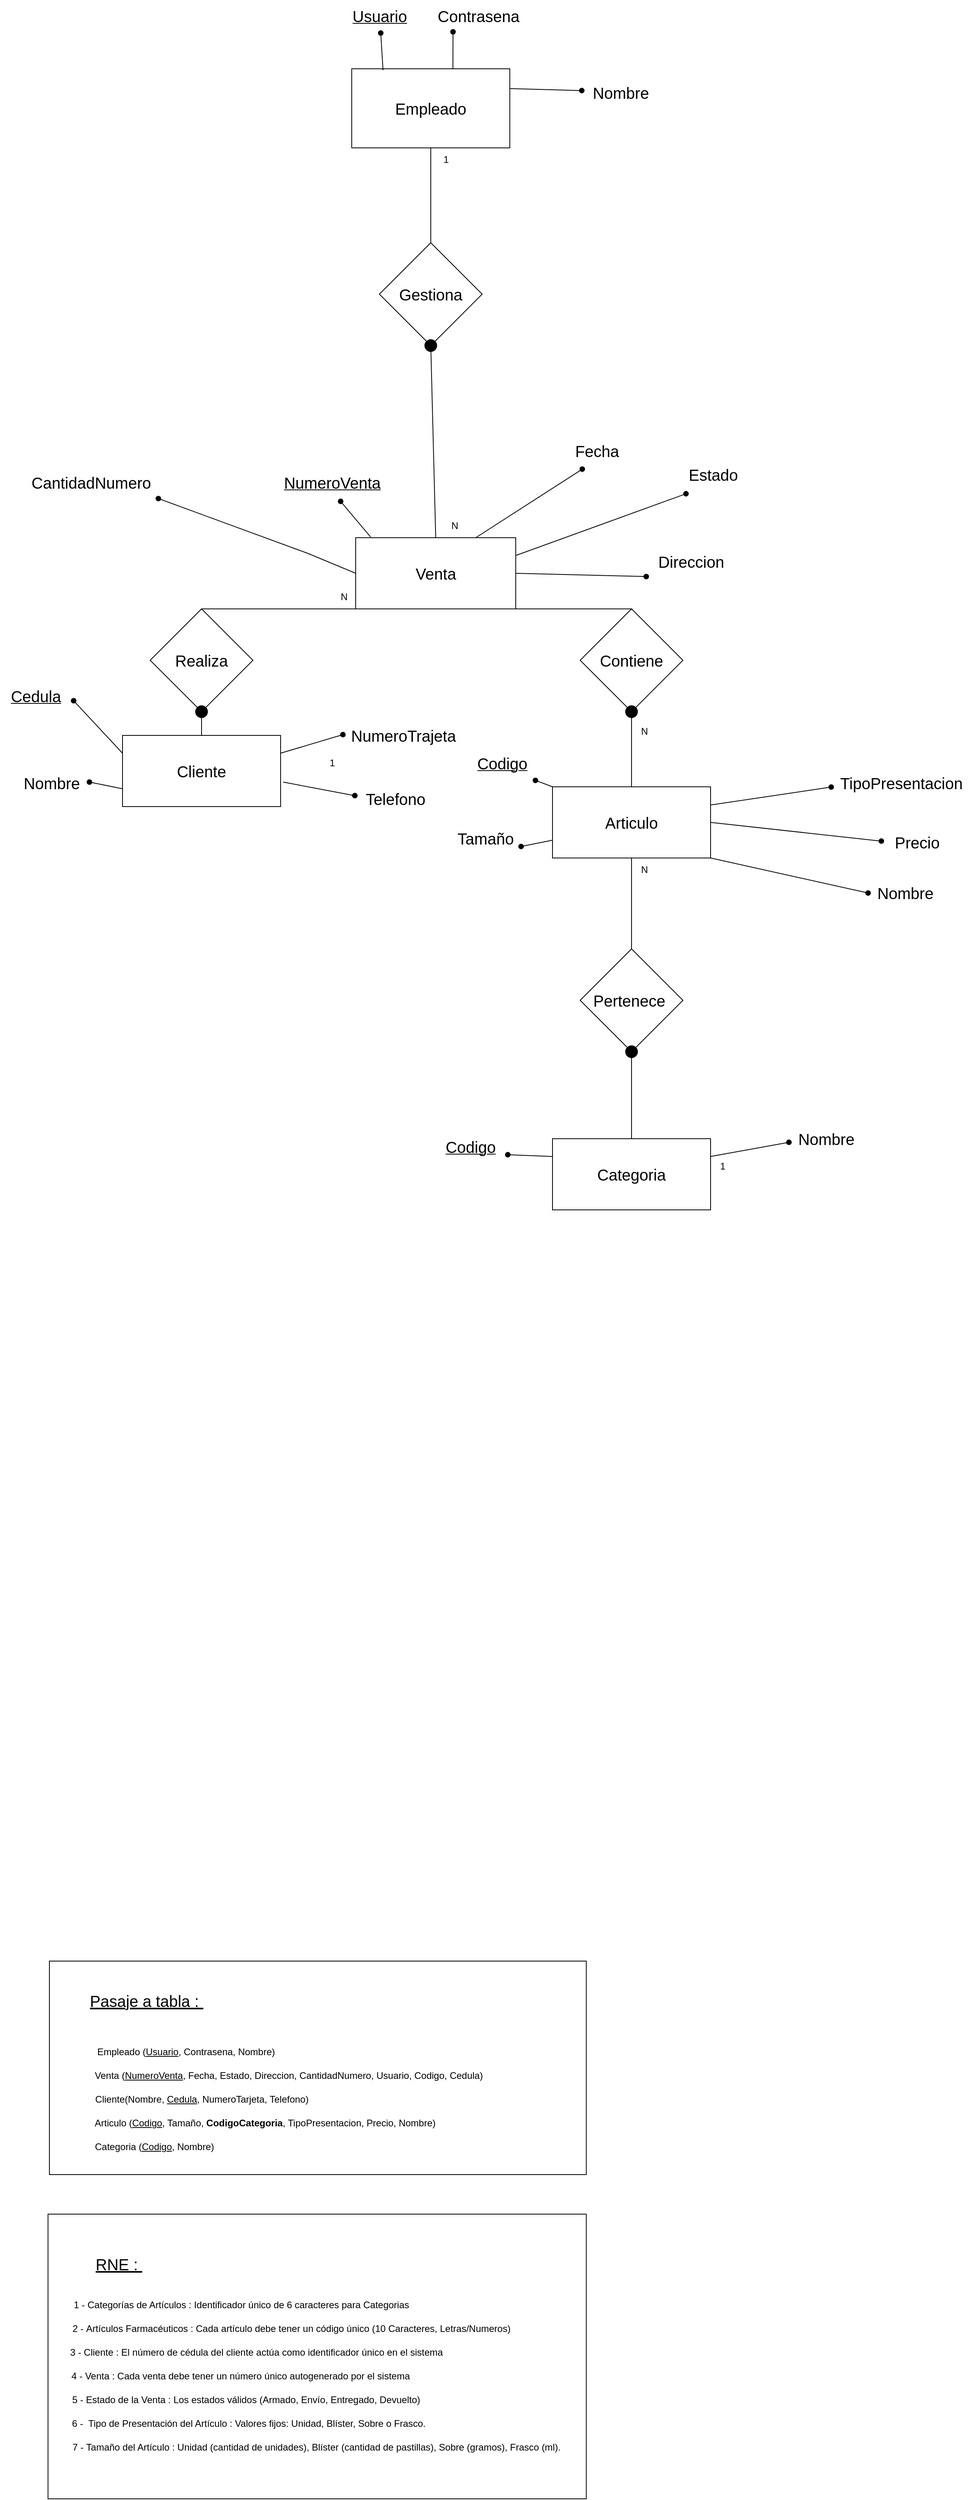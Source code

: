 <mxfile version="27.0.4">
  <diagram id="C5RBs43oDa-KdzZeNtuy" name="Page-1">
    <mxGraphModel dx="1426" dy="832" grid="1" gridSize="10" guides="1" tooltips="1" connect="1" arrows="1" fold="1" page="1" pageScale="1" pageWidth="827" pageHeight="1169" math="0" shadow="0">
      <root>
        <mxCell id="WIyWlLk6GJQsqaUBKTNV-0" />
        <mxCell id="WIyWlLk6GJQsqaUBKTNV-1" parent="WIyWlLk6GJQsqaUBKTNV-0" />
        <mxCell id="Yx2THoh6e4f52CFqJNST-0" value="&lt;font style=&quot;font-size: 20px;&quot;&gt;Empleado&lt;/font&gt;" style="rounded=0;whiteSpace=wrap;html=1;" parent="WIyWlLk6GJQsqaUBKTNV-1" vertex="1">
          <mxGeometry x="445" y="147" width="200" height="100" as="geometry" />
        </mxCell>
        <mxCell id="Yx2THoh6e4f52CFqJNST-1" value="&lt;font style=&quot;font-size: 20px;&quot;&gt;Cliente&lt;/font&gt;" style="rounded=0;whiteSpace=wrap;html=1;" parent="WIyWlLk6GJQsqaUBKTNV-1" vertex="1">
          <mxGeometry x="155" y="990" width="200" height="90" as="geometry" />
        </mxCell>
        <mxCell id="Yx2THoh6e4f52CFqJNST-2" value="&lt;span style=&quot;font-size: 20px;&quot;&gt;Articulo&lt;/span&gt;" style="rounded=0;whiteSpace=wrap;html=1;" parent="WIyWlLk6GJQsqaUBKTNV-1" vertex="1">
          <mxGeometry x="699" y="1055" width="200" height="90" as="geometry" />
        </mxCell>
        <mxCell id="Yx2THoh6e4f52CFqJNST-3" value="&lt;span style=&quot;font-size: 20px;&quot;&gt;Categoria&lt;/span&gt;" style="rounded=0;whiteSpace=wrap;html=1;" parent="WIyWlLk6GJQsqaUBKTNV-1" vertex="1">
          <mxGeometry x="699" y="1500" width="200" height="90" as="geometry" />
        </mxCell>
        <mxCell id="Yx2THoh6e4f52CFqJNST-4" value="&lt;span style=&quot;font-size: 20px;&quot;&gt;Venta&lt;/span&gt;" style="rounded=0;whiteSpace=wrap;html=1;" parent="WIyWlLk6GJQsqaUBKTNV-1" vertex="1">
          <mxGeometry x="450" y="740" width="202.5" height="90" as="geometry" />
        </mxCell>
        <mxCell id="Yx2THoh6e4f52CFqJNST-7" value="&lt;font style=&quot;font-size: 20px;&quot;&gt;Usuario&lt;/font&gt;" style="text;html=1;align=center;verticalAlign=middle;resizable=0;points=[];autosize=1;strokeColor=none;fillColor=none;fontStyle=4" parent="WIyWlLk6GJQsqaUBKTNV-1" vertex="1">
          <mxGeometry x="435" y="60" width="90" height="40" as="geometry" />
        </mxCell>
        <mxCell id="Yx2THoh6e4f52CFqJNST-9" value="&lt;span style=&quot;font-size: 20px;&quot;&gt;Contrasena&lt;/span&gt;" style="text;html=1;align=center;verticalAlign=middle;resizable=0;points=[];autosize=1;strokeColor=none;fillColor=none;" parent="WIyWlLk6GJQsqaUBKTNV-1" vertex="1">
          <mxGeometry x="540" y="60" width="130" height="40" as="geometry" />
        </mxCell>
        <mxCell id="Yx2THoh6e4f52CFqJNST-11" value="&lt;span style=&quot;font-size: 20px;&quot;&gt;Nombre&lt;/span&gt;" style="text;html=1;align=center;verticalAlign=middle;resizable=0;points=[];autosize=1;strokeColor=none;fillColor=none;" parent="WIyWlLk6GJQsqaUBKTNV-1" vertex="1">
          <mxGeometry x="740" y="157" width="90" height="40" as="geometry" />
        </mxCell>
        <mxCell id="Yx2THoh6e4f52CFqJNST-17" value="&lt;span style=&quot;font-size: 20px;&quot;&gt;Cedula&lt;/span&gt;" style="text;html=1;align=center;verticalAlign=middle;resizable=0;points=[];autosize=1;strokeColor=none;fillColor=none;fontStyle=4" parent="WIyWlLk6GJQsqaUBKTNV-1" vertex="1">
          <mxGeometry y="920" width="90" height="40" as="geometry" />
        </mxCell>
        <mxCell id="Yx2THoh6e4f52CFqJNST-18" value="&lt;span style=&quot;font-size: 20px;&quot;&gt;Nombre&lt;/span&gt;" style="text;html=1;align=center;verticalAlign=middle;resizable=0;points=[];autosize=1;strokeColor=none;fillColor=none;" parent="WIyWlLk6GJQsqaUBKTNV-1" vertex="1">
          <mxGeometry x="20" y="1030" width="90" height="40" as="geometry" />
        </mxCell>
        <mxCell id="Yx2THoh6e4f52CFqJNST-19" value="&lt;span style=&quot;font-size: 20px;&quot;&gt;NumeroTrajeta&lt;/span&gt;" style="text;html=1;align=center;verticalAlign=middle;resizable=0;points=[];autosize=1;strokeColor=none;fillColor=none;" parent="WIyWlLk6GJQsqaUBKTNV-1" vertex="1">
          <mxGeometry x="430" y="970" width="160" height="40" as="geometry" />
        </mxCell>
        <mxCell id="Yx2THoh6e4f52CFqJNST-20" value="&lt;span style=&quot;font-size: 20px;&quot;&gt;Telefono&lt;/span&gt;" style="text;html=1;align=center;verticalAlign=middle;resizable=0;points=[];autosize=1;strokeColor=none;fillColor=none;" parent="WIyWlLk6GJQsqaUBKTNV-1" vertex="1">
          <mxGeometry x="450" y="1050" width="100" height="40" as="geometry" />
        </mxCell>
        <mxCell id="Yx2THoh6e4f52CFqJNST-28" value="&lt;span style=&quot;font-size: 20px;&quot;&gt;Codigo&lt;/span&gt;" style="text;html=1;align=center;verticalAlign=middle;resizable=0;points=[];autosize=1;strokeColor=none;fillColor=none;fontStyle=4" parent="WIyWlLk6GJQsqaUBKTNV-1" vertex="1">
          <mxGeometry x="590" y="1005" width="90" height="40" as="geometry" />
        </mxCell>
        <mxCell id="Yx2THoh6e4f52CFqJNST-29" value="&lt;span style=&quot;font-size: 20px;&quot;&gt;Nombre&lt;/span&gt;" style="text;html=1;align=center;verticalAlign=middle;resizable=0;points=[];autosize=1;strokeColor=none;fillColor=none;" parent="WIyWlLk6GJQsqaUBKTNV-1" vertex="1">
          <mxGeometry x="1100" y="1169" width="90" height="40" as="geometry" />
        </mxCell>
        <mxCell id="Yx2THoh6e4f52CFqJNST-30" value="&lt;span style=&quot;font-size: 20px;&quot;&gt;Precio&lt;/span&gt;" style="text;html=1;align=center;verticalAlign=middle;resizable=0;points=[];autosize=1;strokeColor=none;fillColor=none;" parent="WIyWlLk6GJQsqaUBKTNV-1" vertex="1">
          <mxGeometry x="1120" y="1105" width="80" height="40" as="geometry" />
        </mxCell>
        <mxCell id="Yx2THoh6e4f52CFqJNST-31" value="&lt;span style=&quot;font-size: 20px;&quot;&gt;TipoPresentacion&lt;/span&gt;" style="text;html=1;align=center;verticalAlign=middle;resizable=0;points=[];autosize=1;strokeColor=none;fillColor=none;" parent="WIyWlLk6GJQsqaUBKTNV-1" vertex="1">
          <mxGeometry x="1050" y="1030" width="180" height="40" as="geometry" />
        </mxCell>
        <mxCell id="Yx2THoh6e4f52CFqJNST-32" value="&lt;span style=&quot;font-size: 20px;&quot;&gt;Tamaño&lt;/span&gt;" style="text;html=1;align=center;verticalAlign=middle;resizable=0;points=[];autosize=1;strokeColor=none;fillColor=none;" parent="WIyWlLk6GJQsqaUBKTNV-1" vertex="1">
          <mxGeometry x="569" y="1100" width="90" height="40" as="geometry" />
        </mxCell>
        <mxCell id="Yx2THoh6e4f52CFqJNST-36" value="&lt;span style=&quot;font-size: 20px;&quot;&gt;Codigo&lt;/span&gt;" style="text;html=1;align=center;verticalAlign=middle;resizable=0;points=[];autosize=1;strokeColor=none;fillColor=none;fontStyle=4" parent="WIyWlLk6GJQsqaUBKTNV-1" vertex="1">
          <mxGeometry x="550" y="1490" width="90" height="40" as="geometry" />
        </mxCell>
        <mxCell id="Yx2THoh6e4f52CFqJNST-37" value="&lt;span style=&quot;font-size: 20px;&quot;&gt;Nombre&lt;/span&gt;" style="text;html=1;align=center;verticalAlign=middle;resizable=0;points=[];autosize=1;strokeColor=none;fillColor=none;" parent="WIyWlLk6GJQsqaUBKTNV-1" vertex="1">
          <mxGeometry x="1000" y="1480" width="90" height="40" as="geometry" />
        </mxCell>
        <mxCell id="Yx2THoh6e4f52CFqJNST-46" value="&lt;span style=&quot;font-size: 20px;&quot;&gt;NumeroVenta&lt;/span&gt;" style="text;html=1;align=center;verticalAlign=middle;resizable=0;points=[];autosize=1;strokeColor=none;fillColor=none;fontStyle=4" parent="WIyWlLk6GJQsqaUBKTNV-1" vertex="1">
          <mxGeometry x="345" y="650" width="150" height="40" as="geometry" />
        </mxCell>
        <mxCell id="Yx2THoh6e4f52CFqJNST-47" value="&lt;span style=&quot;font-size: 20px;&quot;&gt;Fecha&lt;/span&gt;" style="text;html=1;align=center;verticalAlign=middle;resizable=0;points=[];autosize=1;strokeColor=none;fillColor=none;" parent="WIyWlLk6GJQsqaUBKTNV-1" vertex="1">
          <mxGeometry x="715" y="610" width="80" height="40" as="geometry" />
        </mxCell>
        <mxCell id="Yx2THoh6e4f52CFqJNST-48" value="&lt;span style=&quot;font-size: 20px;&quot;&gt;Estado&lt;/span&gt;" style="text;html=1;align=center;verticalAlign=middle;resizable=0;points=[];autosize=1;strokeColor=none;fillColor=none;" parent="WIyWlLk6GJQsqaUBKTNV-1" vertex="1">
          <mxGeometry x="857" y="640" width="90" height="40" as="geometry" />
        </mxCell>
        <mxCell id="Yx2THoh6e4f52CFqJNST-49" value="&lt;span style=&quot;font-size: 20px;&quot;&gt;Direccion&lt;/span&gt;" style="text;html=1;align=center;verticalAlign=middle;resizable=0;points=[];autosize=1;strokeColor=none;fillColor=none;" parent="WIyWlLk6GJQsqaUBKTNV-1" vertex="1">
          <mxGeometry x="819" y="750" width="110" height="40" as="geometry" />
        </mxCell>
        <mxCell id="Yx2THoh6e4f52CFqJNST-53" value="&lt;span style=&quot;font-size: 20px;&quot;&gt;CantidadNumero&lt;/span&gt;" style="text;html=1;align=center;verticalAlign=middle;resizable=0;points=[];autosize=1;strokeColor=none;fillColor=none;" parent="WIyWlLk6GJQsqaUBKTNV-1" vertex="1">
          <mxGeometry x="30" y="650" width="170" height="40" as="geometry" />
        </mxCell>
        <mxCell id="Yx2THoh6e4f52CFqJNST-64" value="&lt;font style=&quot;font-size: 20px;&quot;&gt;Gestiona&lt;/font&gt;" style="rhombus;whiteSpace=wrap;html=1;" parent="WIyWlLk6GJQsqaUBKTNV-1" vertex="1">
          <mxGeometry x="480" y="367" width="130" height="130" as="geometry" />
        </mxCell>
        <mxCell id="Yx2THoh6e4f52CFqJNST-67" value="&lt;span style=&quot;font-size: 20px;&quot;&gt;Realiza&lt;/span&gt;" style="rhombus;whiteSpace=wrap;html=1;" parent="WIyWlLk6GJQsqaUBKTNV-1" vertex="1">
          <mxGeometry x="190" y="830" width="130" height="130" as="geometry" />
        </mxCell>
        <mxCell id="Yx2THoh6e4f52CFqJNST-68" value="&lt;span style=&quot;font-size: 20px;&quot;&gt;Contiene&lt;/span&gt;" style="rhombus;whiteSpace=wrap;html=1;" parent="WIyWlLk6GJQsqaUBKTNV-1" vertex="1">
          <mxGeometry x="734" y="830" width="130" height="130" as="geometry" />
        </mxCell>
        <mxCell id="Yx2THoh6e4f52CFqJNST-70" value="&lt;span style=&quot;font-size: 20px;&quot;&gt;Pertenece&amp;nbsp;&lt;/span&gt;" style="rhombus;whiteSpace=wrap;html=1;" parent="WIyWlLk6GJQsqaUBKTNV-1" vertex="1">
          <mxGeometry x="734" y="1260" width="130" height="130" as="geometry" />
        </mxCell>
        <mxCell id="Yx2THoh6e4f52CFqJNST-76" value="" style="endArrow=none;html=1;rounded=0;entryX=0.5;entryY=1;entryDx=0;entryDy=0;exitX=0.5;exitY=0;exitDx=0;exitDy=0;startArrow=none;startFill=0;startSize=15;" parent="WIyWlLk6GJQsqaUBKTNV-1" source="Yx2THoh6e4f52CFqJNST-64" target="Yx2THoh6e4f52CFqJNST-0" edge="1">
          <mxGeometry width="50" height="50" relative="1" as="geometry">
            <mxPoint x="320" y="367" as="sourcePoint" />
            <mxPoint x="370" y="317" as="targetPoint" />
          </mxGeometry>
        </mxCell>
        <mxCell id="Yx2THoh6e4f52CFqJNST-80" value="" style="endArrow=oval;html=1;rounded=0;entryX=0.5;entryY=1;entryDx=0;entryDy=0;exitX=0.5;exitY=0;exitDx=0;exitDy=0;startArrow=none;startFill=0;endFill=1;startSize=6;endSize=15;" parent="WIyWlLk6GJQsqaUBKTNV-1" source="Yx2THoh6e4f52CFqJNST-1" target="Yx2THoh6e4f52CFqJNST-67" edge="1">
          <mxGeometry width="50" height="50" relative="1" as="geometry">
            <mxPoint x="411" y="830" as="sourcePoint" />
            <mxPoint x="411" y="770" as="targetPoint" />
          </mxGeometry>
        </mxCell>
        <mxCell id="Yx2THoh6e4f52CFqJNST-86" value="" style="endArrow=none;html=1;rounded=0;entryX=0.5;entryY=1;entryDx=0;entryDy=0;exitX=0.5;exitY=0;exitDx=0;exitDy=0;endFill=0;startArrow=none;startFill=0;strokeWidth=1;endSize=15;startSize=15;" parent="WIyWlLk6GJQsqaUBKTNV-1" source="Yx2THoh6e4f52CFqJNST-70" target="Yx2THoh6e4f52CFqJNST-2" edge="1">
          <mxGeometry width="50" height="50" relative="1" as="geometry">
            <mxPoint x="910" y="1115" as="sourcePoint" />
            <mxPoint x="911" y="1010" as="targetPoint" />
          </mxGeometry>
        </mxCell>
        <mxCell id="Yx2THoh6e4f52CFqJNST-87" value="" style="endArrow=oval;html=1;rounded=0;entryX=0.5;entryY=1;entryDx=0;entryDy=0;exitX=0.5;exitY=0;exitDx=0;exitDy=0;endFill=1;endSize=15;" parent="WIyWlLk6GJQsqaUBKTNV-1" source="Yx2THoh6e4f52CFqJNST-3" target="Yx2THoh6e4f52CFqJNST-70" edge="1">
          <mxGeometry width="50" height="50" relative="1" as="geometry">
            <mxPoint x="1010" y="1830" as="sourcePoint" />
            <mxPoint x="1036" y="1300" as="targetPoint" />
          </mxGeometry>
        </mxCell>
        <mxCell id="Yx2THoh6e4f52CFqJNST-90" value="1" style="text;html=1;align=center;verticalAlign=middle;resizable=0;points=[];autosize=1;strokeColor=none;fillColor=none;" parent="WIyWlLk6GJQsqaUBKTNV-1" vertex="1">
          <mxGeometry x="549" y="247" width="30" height="30" as="geometry" />
        </mxCell>
        <mxCell id="Yx2THoh6e4f52CFqJNST-91" value="N" style="text;html=1;align=center;verticalAlign=middle;resizable=0;points=[];autosize=1;strokeColor=none;fillColor=none;" parent="WIyWlLk6GJQsqaUBKTNV-1" vertex="1">
          <mxGeometry x="560" y="710" width="30" height="30" as="geometry" />
        </mxCell>
        <mxCell id="Yx2THoh6e4f52CFqJNST-92" value="N" style="text;html=1;align=center;verticalAlign=middle;resizable=0;points=[];autosize=1;strokeColor=none;fillColor=none;" parent="WIyWlLk6GJQsqaUBKTNV-1" vertex="1">
          <mxGeometry x="420" y="800" width="30" height="30" as="geometry" />
        </mxCell>
        <mxCell id="Yx2THoh6e4f52CFqJNST-93" value="1" style="text;html=1;align=center;verticalAlign=middle;resizable=0;points=[];autosize=1;strokeColor=none;fillColor=none;" parent="WIyWlLk6GJQsqaUBKTNV-1" vertex="1">
          <mxGeometry x="405" y="1010" width="30" height="30" as="geometry" />
        </mxCell>
        <mxCell id="Yx2THoh6e4f52CFqJNST-94" value="N" style="text;html=1;align=center;verticalAlign=middle;resizable=0;points=[];autosize=1;strokeColor=none;fillColor=none;" parent="WIyWlLk6GJQsqaUBKTNV-1" vertex="1">
          <mxGeometry x="800" y="970" width="30" height="30" as="geometry" />
        </mxCell>
        <mxCell id="Yx2THoh6e4f52CFqJNST-95" value="N" style="text;html=1;align=center;verticalAlign=middle;resizable=0;points=[];autosize=1;strokeColor=none;fillColor=none;" parent="WIyWlLk6GJQsqaUBKTNV-1" vertex="1">
          <mxGeometry x="800" y="1145" width="30" height="30" as="geometry" />
        </mxCell>
        <mxCell id="Yx2THoh6e4f52CFqJNST-96" value="1" style="text;html=1;align=center;verticalAlign=middle;resizable=0;points=[];autosize=1;strokeColor=none;fillColor=none;" parent="WIyWlLk6GJQsqaUBKTNV-1" vertex="1">
          <mxGeometry x="899" y="1520" width="30" height="30" as="geometry" />
        </mxCell>
        <mxCell id="LHj2QwTX_0UiF9E1hHu6-0" value="" style="whiteSpace=wrap;html=1;" parent="WIyWlLk6GJQsqaUBKTNV-1" vertex="1">
          <mxGeometry x="62.5" y="2540" width="679.25" height="270" as="geometry" />
        </mxCell>
        <mxCell id="LHj2QwTX_0UiF9E1hHu6-1" value="&lt;font style=&quot;font-size: 20px;&quot;&gt;&lt;u&gt;Pasaje a tabla :&amp;nbsp;&lt;/u&gt;&lt;/font&gt;" style="text;html=1;align=center;verticalAlign=middle;resizable=0;points=[];autosize=1;strokeColor=none;fillColor=none;" parent="WIyWlLk6GJQsqaUBKTNV-1" vertex="1">
          <mxGeometry x="100" y="2570" width="170" height="40" as="geometry" />
        </mxCell>
        <mxCell id="LHj2QwTX_0UiF9E1hHu6-3" value="Empleado (&lt;u style=&quot;&quot;&gt;Usuario&lt;/u&gt;, Contrasena, Nombre)" style="text;html=1;align=center;verticalAlign=middle;resizable=0;points=[];autosize=1;strokeColor=none;fillColor=none;" parent="WIyWlLk6GJQsqaUBKTNV-1" vertex="1">
          <mxGeometry x="110" y="2640" width="250" height="30" as="geometry" />
        </mxCell>
        <mxCell id="LHj2QwTX_0UiF9E1hHu6-4" value="Venta (&lt;u&gt;NumeroVenta&lt;/u&gt;, Fecha, Estado, Direccion, CantidadNumero, Usuario, Codigo, Cedula)" style="text;html=1;align=center;verticalAlign=middle;resizable=0;points=[];autosize=1;strokeColor=none;fillColor=none;" parent="WIyWlLk6GJQsqaUBKTNV-1" vertex="1">
          <mxGeometry x="110" y="2670" width="510" height="30" as="geometry" />
        </mxCell>
        <mxCell id="LHj2QwTX_0UiF9E1hHu6-5" value="Cliente(Nombre, &lt;u&gt;Cedula&lt;/u&gt;, NumeroTarjeta, Telefono)" style="text;html=1;align=center;verticalAlign=middle;resizable=0;points=[];autosize=1;strokeColor=none;fillColor=none;" parent="WIyWlLk6GJQsqaUBKTNV-1" vertex="1">
          <mxGeometry x="110" y="2700" width="290" height="30" as="geometry" />
        </mxCell>
        <mxCell id="LHj2QwTX_0UiF9E1hHu6-6" value="Articulo (&lt;u&gt;Codigo&lt;/u&gt;, Tamaño, &lt;b&gt;CodigoCategoria&lt;/b&gt;, TipoPresentacion, Precio, Nombre)" style="text;html=1;align=center;verticalAlign=middle;resizable=0;points=[];autosize=1;strokeColor=none;fillColor=none;" parent="WIyWlLk6GJQsqaUBKTNV-1" vertex="1">
          <mxGeometry x="110" y="2730" width="450" height="30" as="geometry" />
        </mxCell>
        <mxCell id="LHj2QwTX_0UiF9E1hHu6-7" value="Categoria (&lt;u&gt;Codigo&lt;/u&gt;, Nombre)" style="text;html=1;align=center;verticalAlign=middle;resizable=0;points=[];autosize=1;strokeColor=none;fillColor=none;" parent="WIyWlLk6GJQsqaUBKTNV-1" vertex="1">
          <mxGeometry x="110" y="2760" width="170" height="30" as="geometry" />
        </mxCell>
        <mxCell id="TrfP6EzOv8uq6AP91T5V-0" value="" style="whiteSpace=wrap;html=1;" parent="WIyWlLk6GJQsqaUBKTNV-1" vertex="1">
          <mxGeometry x="60.75" y="2860" width="681" height="360" as="geometry" />
        </mxCell>
        <mxCell id="TrfP6EzOv8uq6AP91T5V-1" value="&lt;span style=&quot;font-size: 20px;&quot;&gt;&lt;u&gt;RNE :&amp;nbsp;&lt;/u&gt;&lt;/span&gt;" style="text;html=1;align=center;verticalAlign=middle;resizable=0;points=[];autosize=1;strokeColor=none;fillColor=none;" parent="WIyWlLk6GJQsqaUBKTNV-1" vertex="1">
          <mxGeometry x="110" y="2903" width="80" height="40" as="geometry" />
        </mxCell>
        <mxCell id="TrfP6EzOv8uq6AP91T5V-3" value="1 -&amp;nbsp;Categorías de Artículos : Identificador único de 6 caracteres para Categorias" style="text;html=1;align=center;verticalAlign=middle;resizable=0;points=[];autosize=1;strokeColor=none;fillColor=none;" parent="WIyWlLk6GJQsqaUBKTNV-1" vertex="1">
          <mxGeometry x="80" y="2960" width="450" height="30" as="geometry" />
        </mxCell>
        <mxCell id="TrfP6EzOv8uq6AP91T5V-4" value="2 -&amp;nbsp;Artículos Farmacéuticos : Cada artículo debe tener un código único (10 Caracteres, Letras/Numeros)&amp;nbsp;" style="text;html=1;align=center;verticalAlign=middle;resizable=0;points=[];autosize=1;strokeColor=none;fillColor=none;" parent="WIyWlLk6GJQsqaUBKTNV-1" vertex="1">
          <mxGeometry x="80" y="2990" width="580" height="30" as="geometry" />
        </mxCell>
        <mxCell id="TrfP6EzOv8uq6AP91T5V-5" value="3 - Cliente : El número de cédula del cliente actúa como identificador único en el sistema" style="text;html=1;align=center;verticalAlign=middle;resizable=0;points=[];autosize=1;strokeColor=none;fillColor=none;" parent="WIyWlLk6GJQsqaUBKTNV-1" vertex="1">
          <mxGeometry x="74" y="3020" width="500" height="30" as="geometry" />
        </mxCell>
        <mxCell id="TrfP6EzOv8uq6AP91T5V-6" value="4 -&amp;nbsp;Venta : Cada venta debe tener un número único autogenerado por el sistema" style="text;html=1;align=center;verticalAlign=middle;resizable=0;points=[];autosize=1;strokeColor=none;fillColor=none;" parent="WIyWlLk6GJQsqaUBKTNV-1" vertex="1">
          <mxGeometry x="79" y="3050" width="450" height="30" as="geometry" />
        </mxCell>
        <mxCell id="TrfP6EzOv8uq6AP91T5V-7" value="5 - Estado de la Venta : Los estados válidos (Armado, Envío, Entregado, Devuelto)" style="text;html=1;align=center;verticalAlign=middle;resizable=0;points=[];autosize=1;strokeColor=none;fillColor=none;" parent="WIyWlLk6GJQsqaUBKTNV-1" vertex="1">
          <mxGeometry x="81.25" y="3080" width="460" height="30" as="geometry" />
        </mxCell>
        <mxCell id="TrfP6EzOv8uq6AP91T5V-9" value="6 -&amp;nbsp; Tipo de Presentación del Artículo :&amp;nbsp;Valores fijos: Unidad, Blíster, Sobre o Frasco.&amp;nbsp;" style="text;html=1;align=center;verticalAlign=middle;resizable=0;points=[];autosize=1;strokeColor=none;fillColor=none;" parent="WIyWlLk6GJQsqaUBKTNV-1" vertex="1">
          <mxGeometry x="81.25" y="3110" width="470" height="30" as="geometry" />
        </mxCell>
        <mxCell id="TrfP6EzOv8uq6AP91T5V-13" value="7 -&amp;nbsp;Tamaño del Artículo :&amp;nbsp;Unidad (cantidad de unidades), Blíster (cantidad de pastillas), Sobre (gramos), Frasco (ml)." style="text;html=1;align=center;verticalAlign=middle;resizable=0;points=[];autosize=1;strokeColor=none;fillColor=none;" parent="WIyWlLk6GJQsqaUBKTNV-1" vertex="1">
          <mxGeometry x="80" y="3140" width="640" height="30" as="geometry" />
        </mxCell>
        <mxCell id="4zn2Fc1mBMTj17oxKB6U-0" value="" style="endArrow=oval;html=1;rounded=0;exitX=1;exitY=0.25;exitDx=0;exitDy=0;startArrow=none;startFill=0;endFill=1;entryX=-0.021;entryY=0.614;entryDx=0;entryDy=0;entryPerimeter=0;" parent="WIyWlLk6GJQsqaUBKTNV-1" source="Yx2THoh6e4f52CFqJNST-3" target="Yx2THoh6e4f52CFqJNST-37" edge="1">
          <mxGeometry width="50" height="50" relative="1" as="geometry">
            <mxPoint x="890" y="1620" as="sourcePoint" />
            <mxPoint x="1100.27" y="1559" as="targetPoint" />
          </mxGeometry>
        </mxCell>
        <mxCell id="4zn2Fc1mBMTj17oxKB6U-1" value="" style="endArrow=oval;html=1;rounded=0;exitX=0;exitY=0.25;exitDx=0;exitDy=0;startArrow=none;startFill=0;endFill=1;entryX=1.027;entryY=0.757;entryDx=0;entryDy=0;entryPerimeter=0;" parent="WIyWlLk6GJQsqaUBKTNV-1" source="Yx2THoh6e4f52CFqJNST-3" target="Yx2THoh6e4f52CFqJNST-36" edge="1">
          <mxGeometry width="50" height="50" relative="1" as="geometry">
            <mxPoint x="440" y="2073" as="sourcePoint" />
            <mxPoint x="675.27" y="1540.44" as="targetPoint" />
          </mxGeometry>
        </mxCell>
        <mxCell id="4zn2Fc1mBMTj17oxKB6U-2" value="" style="endArrow=oval;html=1;rounded=0;exitX=0;exitY=0.75;exitDx=0;exitDy=0;startArrow=none;startFill=0;endFill=1;entryX=1.003;entryY=0.761;entryDx=0;entryDy=0;entryPerimeter=0;" parent="WIyWlLk6GJQsqaUBKTNV-1" source="Yx2THoh6e4f52CFqJNST-2" target="Yx2THoh6e4f52CFqJNST-32" edge="1">
          <mxGeometry width="50" height="50" relative="1" as="geometry">
            <mxPoint x="450" y="2083" as="sourcePoint" />
            <mxPoint x="125" y="1650" as="targetPoint" />
          </mxGeometry>
        </mxCell>
        <mxCell id="4zn2Fc1mBMTj17oxKB6U-4" value="" style="endArrow=oval;html=1;rounded=0;exitX=0;exitY=0;exitDx=0;exitDy=0;startArrow=none;startFill=0;endFill=1;entryX=0.971;entryY=1.046;entryDx=0;entryDy=0;entryPerimeter=0;" parent="WIyWlLk6GJQsqaUBKTNV-1" source="Yx2THoh6e4f52CFqJNST-2" target="Yx2THoh6e4f52CFqJNST-28" edge="1">
          <mxGeometry width="50" height="50" relative="1" as="geometry">
            <mxPoint x="245" y="1673" as="sourcePoint" />
            <mxPoint x="125" y="1660" as="targetPoint" />
          </mxGeometry>
        </mxCell>
        <mxCell id="4zn2Fc1mBMTj17oxKB6U-5" value="" style="endArrow=oval;html=1;rounded=0;startArrow=none;startFill=0;endFill=1;entryX=0.009;entryY=0.633;entryDx=0;entryDy=0;entryPerimeter=0;" parent="WIyWlLk6GJQsqaUBKTNV-1" target="Yx2THoh6e4f52CFqJNST-31" edge="1">
          <mxGeometry width="50" height="50" relative="1" as="geometry">
            <mxPoint x="899" y="1078" as="sourcePoint" />
            <mxPoint x="1060" y="1078" as="targetPoint" />
          </mxGeometry>
        </mxCell>
        <mxCell id="4zn2Fc1mBMTj17oxKB6U-6" value="" style="endArrow=oval;html=1;rounded=0;exitX=1;exitY=0.5;exitDx=0;exitDy=0;startArrow=none;startFill=0;endFill=1;entryX=-0.062;entryY=0.467;entryDx=0;entryDy=0;entryPerimeter=0;" parent="WIyWlLk6GJQsqaUBKTNV-1" source="Yx2THoh6e4f52CFqJNST-2" target="Yx2THoh6e4f52CFqJNST-30" edge="1">
          <mxGeometry width="50" height="50" relative="1" as="geometry">
            <mxPoint x="1010" y="1115" as="sourcePoint" />
            <mxPoint x="1091.72" y="1157.56" as="targetPoint" />
          </mxGeometry>
        </mxCell>
        <mxCell id="4zn2Fc1mBMTj17oxKB6U-7" value="" style="endArrow=oval;html=1;rounded=0;exitX=1;exitY=1;exitDx=0;exitDy=0;startArrow=none;startFill=0;endFill=1;entryX=-0.019;entryY=0.508;entryDx=0;entryDy=0;entryPerimeter=0;" parent="WIyWlLk6GJQsqaUBKTNV-1" source="Yx2THoh6e4f52CFqJNST-2" target="Yx2THoh6e4f52CFqJNST-29" edge="1">
          <mxGeometry width="50" height="50" relative="1" as="geometry">
            <mxPoint x="1020" y="1125" as="sourcePoint" />
            <mxPoint x="1073.11" y="1230.44" as="targetPoint" />
          </mxGeometry>
        </mxCell>
        <mxCell id="4zn2Fc1mBMTj17oxKB6U-8" value="" style="endArrow=oval;html=1;rounded=0;exitX=0;exitY=0.75;exitDx=0;exitDy=0;startArrow=none;startFill=0;endFill=1;entryX=1.035;entryY=0.475;entryDx=0;entryDy=0;entryPerimeter=0;" parent="WIyWlLk6GJQsqaUBKTNV-1" source="Yx2THoh6e4f52CFqJNST-1" target="Yx2THoh6e4f52CFqJNST-18" edge="1">
          <mxGeometry width="50" height="50" relative="1" as="geometry">
            <mxPoint x="310" y="1475" as="sourcePoint" />
            <mxPoint x="257" y="1432" as="targetPoint" />
          </mxGeometry>
        </mxCell>
        <mxCell id="4zn2Fc1mBMTj17oxKB6U-9" value="" style="endArrow=oval;html=1;rounded=0;exitX=0;exitY=0.25;exitDx=0;exitDy=0;startArrow=none;startFill=0;endFill=1;entryX=1.035;entryY=0.654;entryDx=0;entryDy=0;entryPerimeter=0;" parent="WIyWlLk6GJQsqaUBKTNV-1" source="Yx2THoh6e4f52CFqJNST-1" target="Yx2THoh6e4f52CFqJNST-17" edge="1">
          <mxGeometry width="50" height="50" relative="1" as="geometry">
            <mxPoint x="310" y="1118" as="sourcePoint" />
            <mxPoint x="213" y="1060" as="targetPoint" />
          </mxGeometry>
        </mxCell>
        <mxCell id="4zn2Fc1mBMTj17oxKB6U-10" value="" style="endArrow=oval;html=1;rounded=0;exitX=1;exitY=0.25;exitDx=0;exitDy=0;startArrow=none;startFill=0;endFill=1;entryX=0.024;entryY=0.475;entryDx=0;entryDy=0;entryPerimeter=0;" parent="WIyWlLk6GJQsqaUBKTNV-1" source="Yx2THoh6e4f52CFqJNST-1" target="Yx2THoh6e4f52CFqJNST-19" edge="1">
          <mxGeometry width="50" height="50" relative="1" as="geometry">
            <mxPoint x="320" y="1128" as="sourcePoint" />
            <mxPoint x="223" y="1129" as="targetPoint" />
          </mxGeometry>
        </mxCell>
        <mxCell id="4zn2Fc1mBMTj17oxKB6U-13" value="" style="endArrow=oval;html=1;rounded=0;exitX=1.016;exitY=0.656;exitDx=0;exitDy=0;startArrow=none;startFill=0;endFill=1;entryX=-0.011;entryY=0.404;entryDx=0;entryDy=0;entryPerimeter=0;exitPerimeter=0;" parent="WIyWlLk6GJQsqaUBKTNV-1" source="Yx2THoh6e4f52CFqJNST-1" target="Yx2THoh6e4f52CFqJNST-20" edge="1">
          <mxGeometry width="50" height="50" relative="1" as="geometry">
            <mxPoint x="510" y="1073" as="sourcePoint" />
            <mxPoint x="569" y="1069" as="targetPoint" />
          </mxGeometry>
        </mxCell>
        <mxCell id="4zn2Fc1mBMTj17oxKB6U-14" value="" style="endArrow=oval;html=1;rounded=0;exitX=0;exitY=0.5;exitDx=0;exitDy=0;startArrow=none;startFill=0;endFill=1;entryX=1.002;entryY=1.011;entryDx=0;entryDy=0;entryPerimeter=0;" parent="WIyWlLk6GJQsqaUBKTNV-1" source="Yx2THoh6e4f52CFqJNST-4" target="Yx2THoh6e4f52CFqJNST-53" edge="1">
          <mxGeometry width="50" height="50" relative="1" as="geometry">
            <mxPoint x="310" y="757" as="sourcePoint" />
            <mxPoint x="203" y="760" as="targetPoint" />
            <Array as="points">
              <mxPoint x="390" y="760" />
            </Array>
          </mxGeometry>
        </mxCell>
        <mxCell id="4zn2Fc1mBMTj17oxKB6U-15" value="" style="endArrow=oval;html=1;rounded=0;exitX=0.093;exitY=-0.011;exitDx=0;exitDy=0;startArrow=none;startFill=0;endFill=1;entryX=0.573;entryY=1.1;entryDx=0;entryDy=0;entryPerimeter=0;exitPerimeter=0;" parent="WIyWlLk6GJQsqaUBKTNV-1" source="Yx2THoh6e4f52CFqJNST-4" target="Yx2THoh6e4f52CFqJNST-46" edge="1">
          <mxGeometry width="50" height="50" relative="1" as="geometry">
            <mxPoint x="307" y="650" as="sourcePoint" />
            <mxPoint x="200" y="653" as="targetPoint" />
          </mxGeometry>
        </mxCell>
        <mxCell id="4zn2Fc1mBMTj17oxKB6U-16" value="" style="endArrow=oval;html=1;rounded=0;exitX=0.75;exitY=0;exitDx=0;exitDy=0;startArrow=none;startFill=0;endFill=1;entryX=0.271;entryY=1.082;entryDx=0;entryDy=0;entryPerimeter=0;" parent="WIyWlLk6GJQsqaUBKTNV-1" source="Yx2THoh6e4f52CFqJNST-4" target="Yx2THoh6e4f52CFqJNST-47" edge="1">
          <mxGeometry width="50" height="50" relative="1" as="geometry">
            <mxPoint x="329" y="679" as="sourcePoint" />
            <mxPoint x="326" y="639" as="targetPoint" />
          </mxGeometry>
        </mxCell>
        <mxCell id="4zn2Fc1mBMTj17oxKB6U-17" value="" style="endArrow=oval;html=1;rounded=0;exitX=0.198;exitY=0.019;exitDx=0;exitDy=0;startArrow=none;startFill=0;endFill=1;entryX=0.519;entryY=1.043;entryDx=0;entryDy=0;entryPerimeter=0;exitPerimeter=0;" parent="WIyWlLk6GJQsqaUBKTNV-1" source="Yx2THoh6e4f52CFqJNST-0" target="Yx2THoh6e4f52CFqJNST-7" edge="1">
          <mxGeometry width="50" height="50" relative="1" as="geometry">
            <mxPoint x="373" y="187" as="sourcePoint" />
            <mxPoint x="370" y="147" as="targetPoint" />
          </mxGeometry>
        </mxCell>
        <mxCell id="4zn2Fc1mBMTj17oxKB6U-18" value="" style="endArrow=oval;html=1;rounded=0;startArrow=none;startFill=0;endFill=1;entryX=0.255;entryY=1.007;entryDx=0;entryDy=0;entryPerimeter=0;" parent="WIyWlLk6GJQsqaUBKTNV-1" target="Yx2THoh6e4f52CFqJNST-9" edge="1">
          <mxGeometry width="50" height="50" relative="1" as="geometry">
            <mxPoint x="573" y="147" as="sourcePoint" />
            <mxPoint x="492" y="112" as="targetPoint" />
          </mxGeometry>
        </mxCell>
        <mxCell id="4zn2Fc1mBMTj17oxKB6U-19" value="" style="endArrow=oval;html=1;rounded=0;startArrow=none;startFill=0;endFill=1;entryX=-0.044;entryY=0.439;entryDx=0;entryDy=0;entryPerimeter=0;exitX=1;exitY=0.25;exitDx=0;exitDy=0;" parent="WIyWlLk6GJQsqaUBKTNV-1" source="Yx2THoh6e4f52CFqJNST-0" target="Yx2THoh6e4f52CFqJNST-11" edge="1">
          <mxGeometry width="50" height="50" relative="1" as="geometry">
            <mxPoint x="583" y="157" as="sourcePoint" />
            <mxPoint x="583" y="110" as="targetPoint" />
          </mxGeometry>
        </mxCell>
        <mxCell id="4zn2Fc1mBMTj17oxKB6U-21" value="" style="endArrow=oval;html=1;rounded=0;entryX=0.5;entryY=1;entryDx=0;entryDy=0;exitX=0.5;exitY=0;exitDx=0;exitDy=0;startArrow=none;startFill=0;endFill=1;startSize=6;endSize=15;" parent="WIyWlLk6GJQsqaUBKTNV-1" source="Yx2THoh6e4f52CFqJNST-4" target="Yx2THoh6e4f52CFqJNST-64" edge="1">
          <mxGeometry width="50" height="50" relative="1" as="geometry">
            <mxPoint x="553.82" y="540" as="sourcePoint" />
            <mxPoint x="554.82" y="450" as="targetPoint" />
          </mxGeometry>
        </mxCell>
        <mxCell id="4zn2Fc1mBMTj17oxKB6U-22" value="" style="endArrow=oval;html=1;rounded=0;exitX=1;exitY=0.25;exitDx=0;exitDy=0;startArrow=none;startFill=0;endFill=1;entryX=0.121;entryY=1.11;entryDx=0;entryDy=0;entryPerimeter=0;" parent="WIyWlLk6GJQsqaUBKTNV-1" source="Yx2THoh6e4f52CFqJNST-4" target="Yx2THoh6e4f52CFqJNST-48" edge="1">
          <mxGeometry width="50" height="50" relative="1" as="geometry">
            <mxPoint x="502.5" y="687" as="sourcePoint" />
            <mxPoint x="512.5" y="640" as="targetPoint" />
          </mxGeometry>
        </mxCell>
        <mxCell id="4zn2Fc1mBMTj17oxKB6U-23" value="" style="endArrow=oval;html=1;rounded=0;exitX=1;exitY=0.5;exitDx=0;exitDy=0;startArrow=none;startFill=0;endFill=1;entryX=-0.013;entryY=0.978;entryDx=0;entryDy=0;entryPerimeter=0;" parent="WIyWlLk6GJQsqaUBKTNV-1" source="Yx2THoh6e4f52CFqJNST-4" target="Yx2THoh6e4f52CFqJNST-49" edge="1">
          <mxGeometry width="50" height="50" relative="1" as="geometry">
            <mxPoint x="472" y="690" as="sourcePoint" />
            <mxPoint x="482" y="643" as="targetPoint" />
          </mxGeometry>
        </mxCell>
        <mxCell id="4zn2Fc1mBMTj17oxKB6U-25" value="" style="endArrow=none;html=1;rounded=0;entryX=0.5;entryY=0;entryDx=0;entryDy=0;exitX=0;exitY=1;exitDx=0;exitDy=0;startArrow=none;startFill=0;endFill=1;startSize=6;endSize=15;" parent="WIyWlLk6GJQsqaUBKTNV-1" source="Yx2THoh6e4f52CFqJNST-4" target="Yx2THoh6e4f52CFqJNST-67" edge="1">
          <mxGeometry width="50" height="50" relative="1" as="geometry">
            <mxPoint x="411" y="680" as="sourcePoint" />
            <mxPoint x="405" y="490" as="targetPoint" />
          </mxGeometry>
        </mxCell>
        <mxCell id="jgVkbJ1t0bqWAsZ4cVgq-0" value="" style="endArrow=none;html=1;rounded=0;entryX=1;entryY=1;entryDx=0;entryDy=0;endFill=0;startArrow=none;startFill=0;strokeWidth=1;endSize=15;startSize=15;" parent="WIyWlLk6GJQsqaUBKTNV-1" target="Yx2THoh6e4f52CFqJNST-4" edge="1">
          <mxGeometry width="50" height="50" relative="1" as="geometry">
            <mxPoint x="800" y="830" as="sourcePoint" />
            <mxPoint x="809" y="1065" as="targetPoint" />
          </mxGeometry>
        </mxCell>
        <mxCell id="jgVkbJ1t0bqWAsZ4cVgq-1" value="" style="endArrow=oval;html=1;rounded=0;entryX=0.5;entryY=1;entryDx=0;entryDy=0;exitX=0.5;exitY=0;exitDx=0;exitDy=0;startArrow=none;startFill=0;endFill=1;startSize=6;endSize=15;" parent="WIyWlLk6GJQsqaUBKTNV-1" source="Yx2THoh6e4f52CFqJNST-2" target="Yx2THoh6e4f52CFqJNST-68" edge="1">
          <mxGeometry width="50" height="50" relative="1" as="geometry">
            <mxPoint x="265" y="1000" as="sourcePoint" />
            <mxPoint x="265" y="970" as="targetPoint" />
          </mxGeometry>
        </mxCell>
      </root>
    </mxGraphModel>
  </diagram>
</mxfile>
